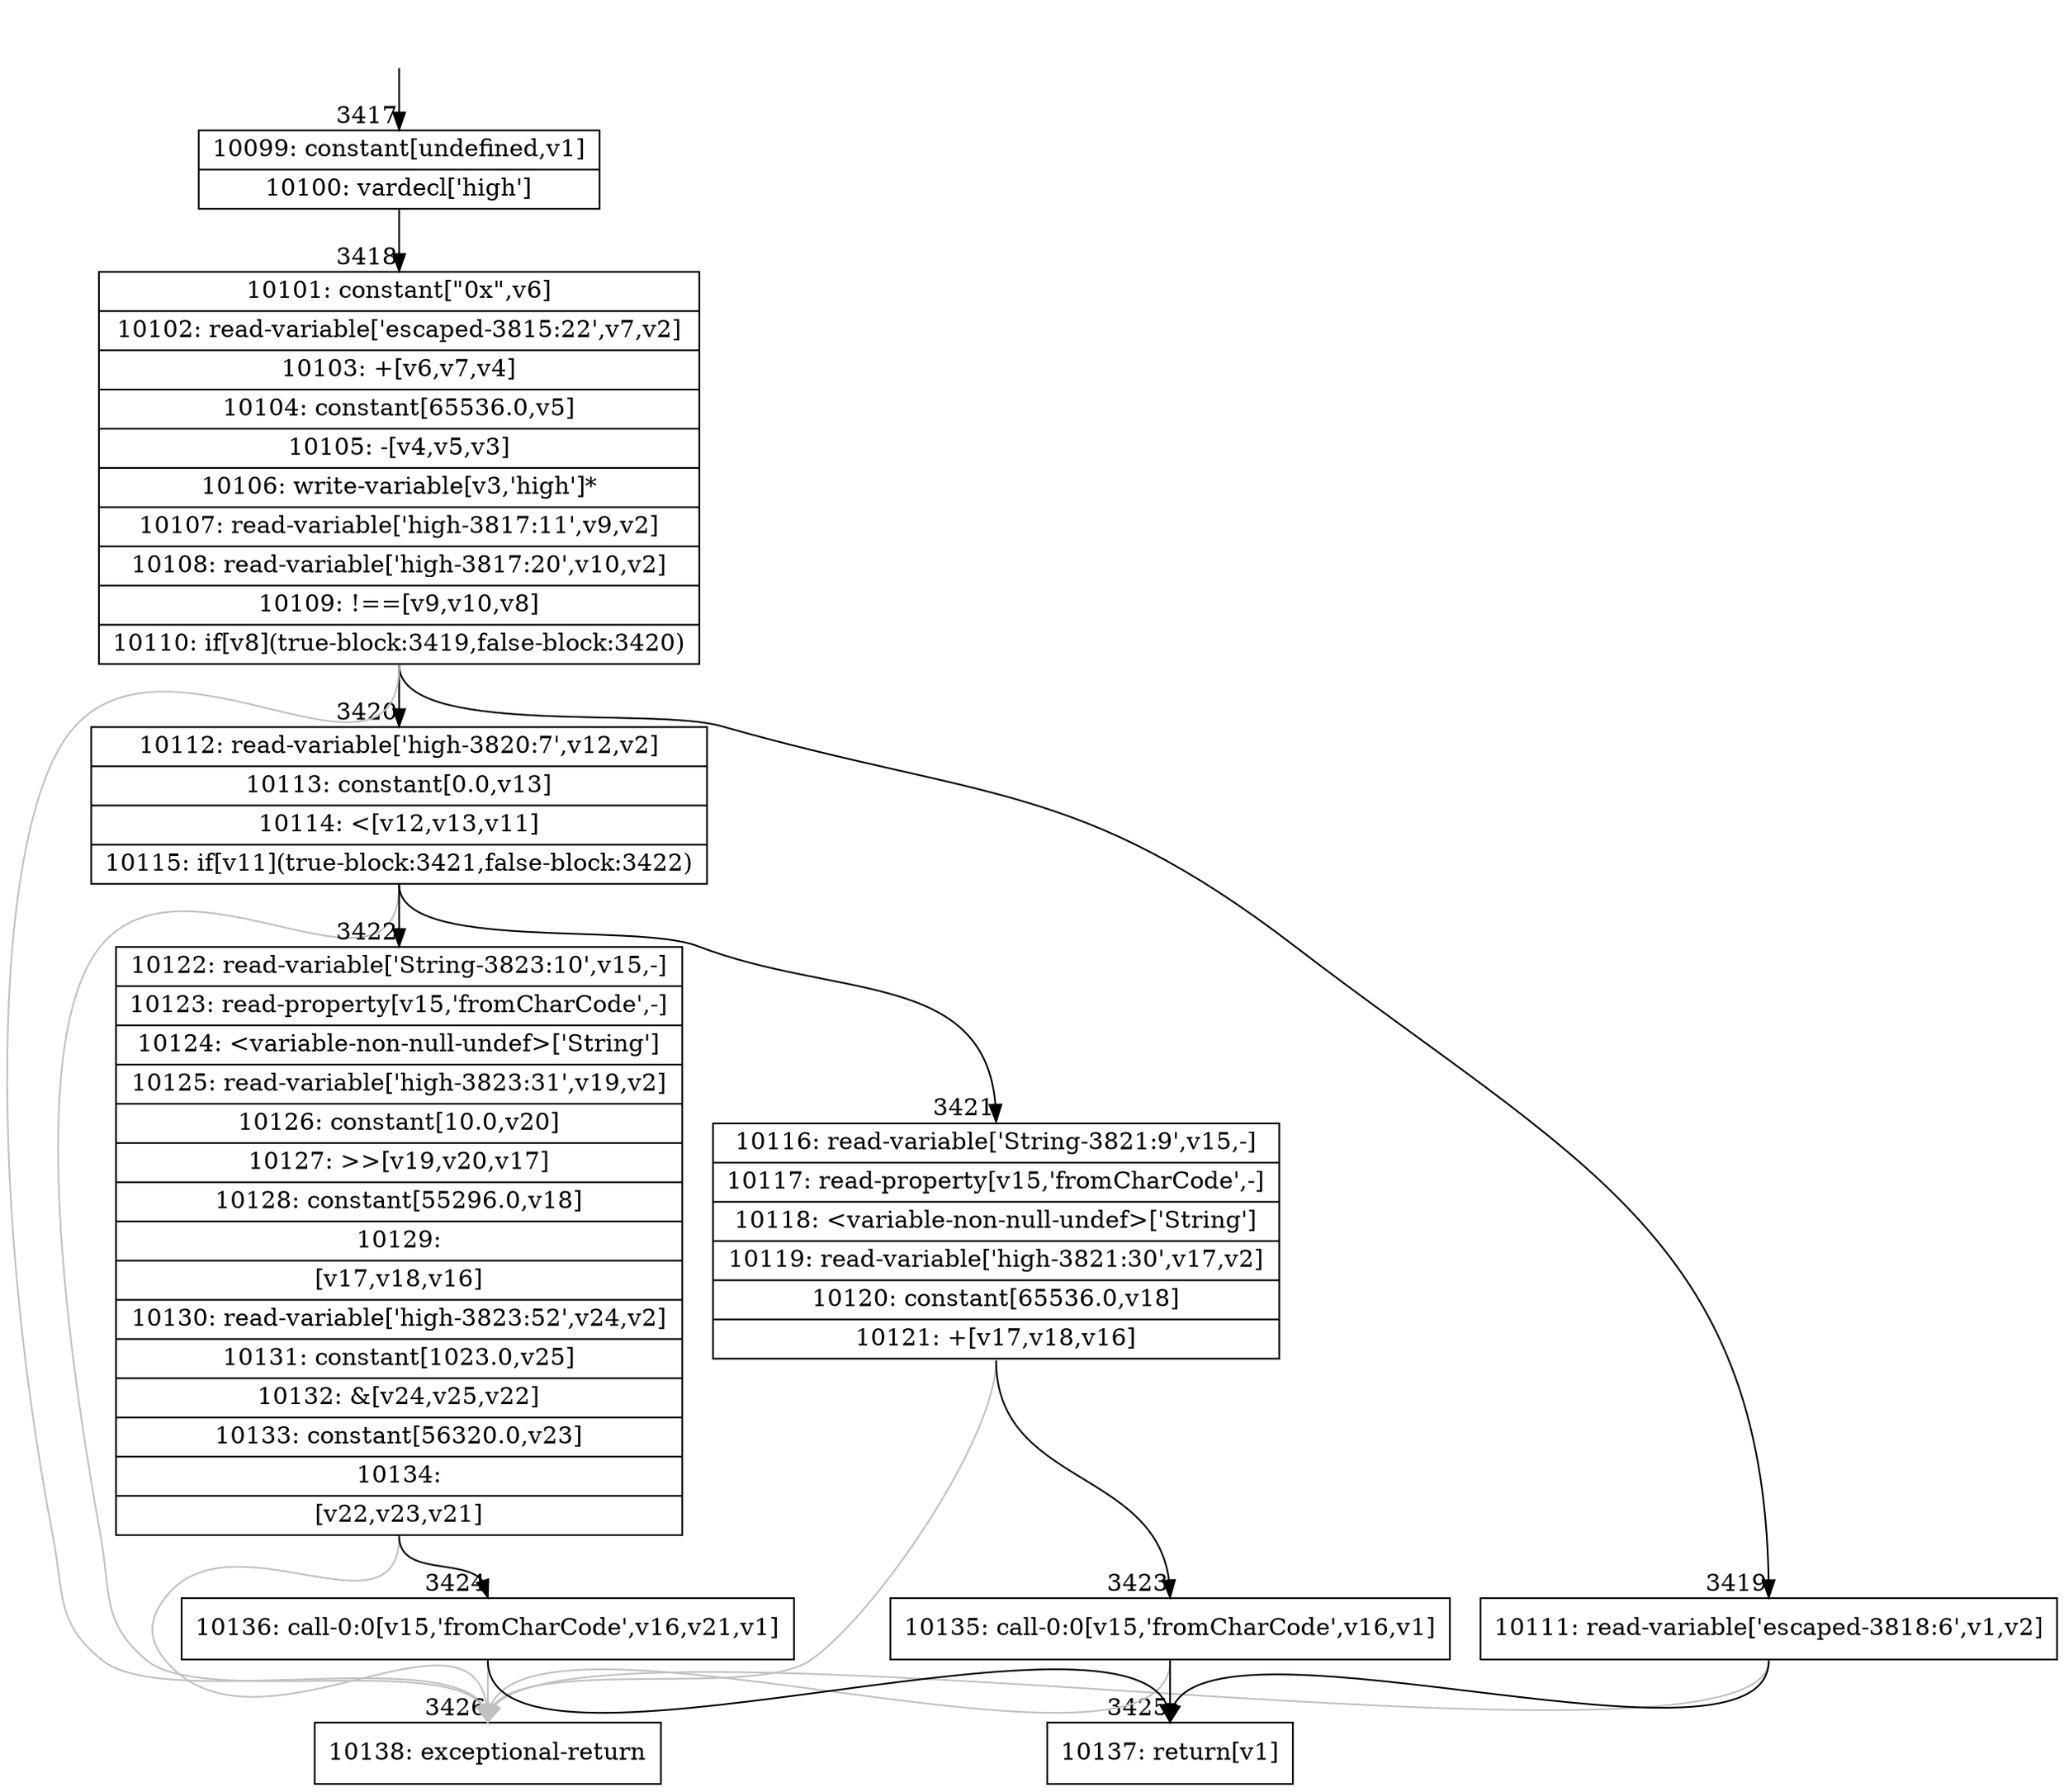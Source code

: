 digraph {
rankdir="TD"
BB_entry224[shape=none,label=""];
BB_entry224 -> BB3417 [tailport=s, headport=n, headlabel="    3417"]
BB3417 [shape=record label="{10099: constant[undefined,v1]|10100: vardecl['high']}" ] 
BB3417 -> BB3418 [tailport=s, headport=n, headlabel="      3418"]
BB3418 [shape=record label="{10101: constant[\"0x\",v6]|10102: read-variable['escaped-3815:22',v7,v2]|10103: +[v6,v7,v4]|10104: constant[65536.0,v5]|10105: -[v4,v5,v3]|10106: write-variable[v3,'high']*|10107: read-variable['high-3817:11',v9,v2]|10108: read-variable['high-3817:20',v10,v2]|10109: !==[v9,v10,v8]|10110: if[v8](true-block:3419,false-block:3420)}" ] 
BB3418 -> BB3419 [tailport=s, headport=n, headlabel="      3419"]
BB3418 -> BB3420 [tailport=s, headport=n, headlabel="      3420"]
BB3418 -> BB3426 [tailport=s, headport=n, color=gray, headlabel="      3426"]
BB3419 [shape=record label="{10111: read-variable['escaped-3818:6',v1,v2]}" ] 
BB3419 -> BB3425 [tailport=s, headport=n, headlabel="      3425"]
BB3419 -> BB3426 [tailport=s, headport=n, color=gray]
BB3420 [shape=record label="{10112: read-variable['high-3820:7',v12,v2]|10113: constant[0.0,v13]|10114: \<[v12,v13,v11]|10115: if[v11](true-block:3421,false-block:3422)}" ] 
BB3420 -> BB3421 [tailport=s, headport=n, headlabel="      3421"]
BB3420 -> BB3422 [tailport=s, headport=n, headlabel="      3422"]
BB3420 -> BB3426 [tailport=s, headport=n, color=gray]
BB3421 [shape=record label="{10116: read-variable['String-3821:9',v15,-]|10117: read-property[v15,'fromCharCode',-]|10118: \<variable-non-null-undef\>['String']|10119: read-variable['high-3821:30',v17,v2]|10120: constant[65536.0,v18]|10121: +[v17,v18,v16]}" ] 
BB3421 -> BB3423 [tailport=s, headport=n, headlabel="      3423"]
BB3421 -> BB3426 [tailport=s, headport=n, color=gray]
BB3422 [shape=record label="{10122: read-variable['String-3823:10',v15,-]|10123: read-property[v15,'fromCharCode',-]|10124: \<variable-non-null-undef\>['String']|10125: read-variable['high-3823:31',v19,v2]|10126: constant[10.0,v20]|10127: \>\>[v19,v20,v17]|10128: constant[55296.0,v18]|10129: |[v17,v18,v16]|10130: read-variable['high-3823:52',v24,v2]|10131: constant[1023.0,v25]|10132: &[v24,v25,v22]|10133: constant[56320.0,v23]|10134: |[v22,v23,v21]}" ] 
BB3422 -> BB3424 [tailport=s, headport=n, headlabel="      3424"]
BB3422 -> BB3426 [tailport=s, headport=n, color=gray]
BB3423 [shape=record label="{10135: call-0:0[v15,'fromCharCode',v16,v1]}" ] 
BB3423 -> BB3425 [tailport=s, headport=n]
BB3423 -> BB3426 [tailport=s, headport=n, color=gray]
BB3424 [shape=record label="{10136: call-0:0[v15,'fromCharCode',v16,v21,v1]}" ] 
BB3424 -> BB3425 [tailport=s, headport=n]
BB3424 -> BB3426 [tailport=s, headport=n, color=gray]
BB3425 [shape=record label="{10137: return[v1]}" ] 
BB3426 [shape=record label="{10138: exceptional-return}" ] 
}
